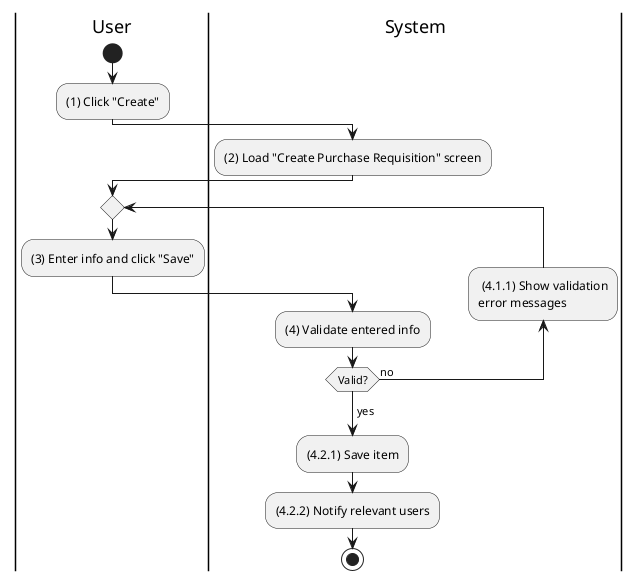 @startuml purchase-requisition-create
|u|User
|s|System

|u|
start
:(1) Click "Create";

|s|
:(2) Load "Create Purchase Requisition" screen;

|u|
repeat
    :(3) Enter info and click "Save";
    |s|
    :(4) Validate entered info;
    backward: (4.1.1) Show validation\nerror messages;
repeat while (Valid?) is (no)
->yes;
:(4.2.1) Save item;
:(4.2.2) Notify relevant users;
stop
@enduml